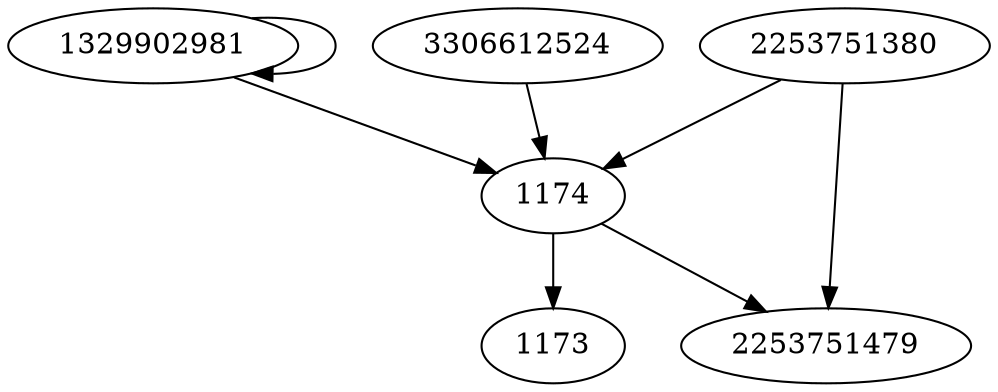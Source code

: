 digraph  {
1329902981;
3306612524;
2253751380;
1173;
1174;
2253751479;
1329902981 -> 1174;
1329902981 -> 1329902981;
3306612524 -> 1174;
2253751380 -> 2253751479;
2253751380 -> 1174;
1174 -> 2253751479;
1174 -> 1173;
}
